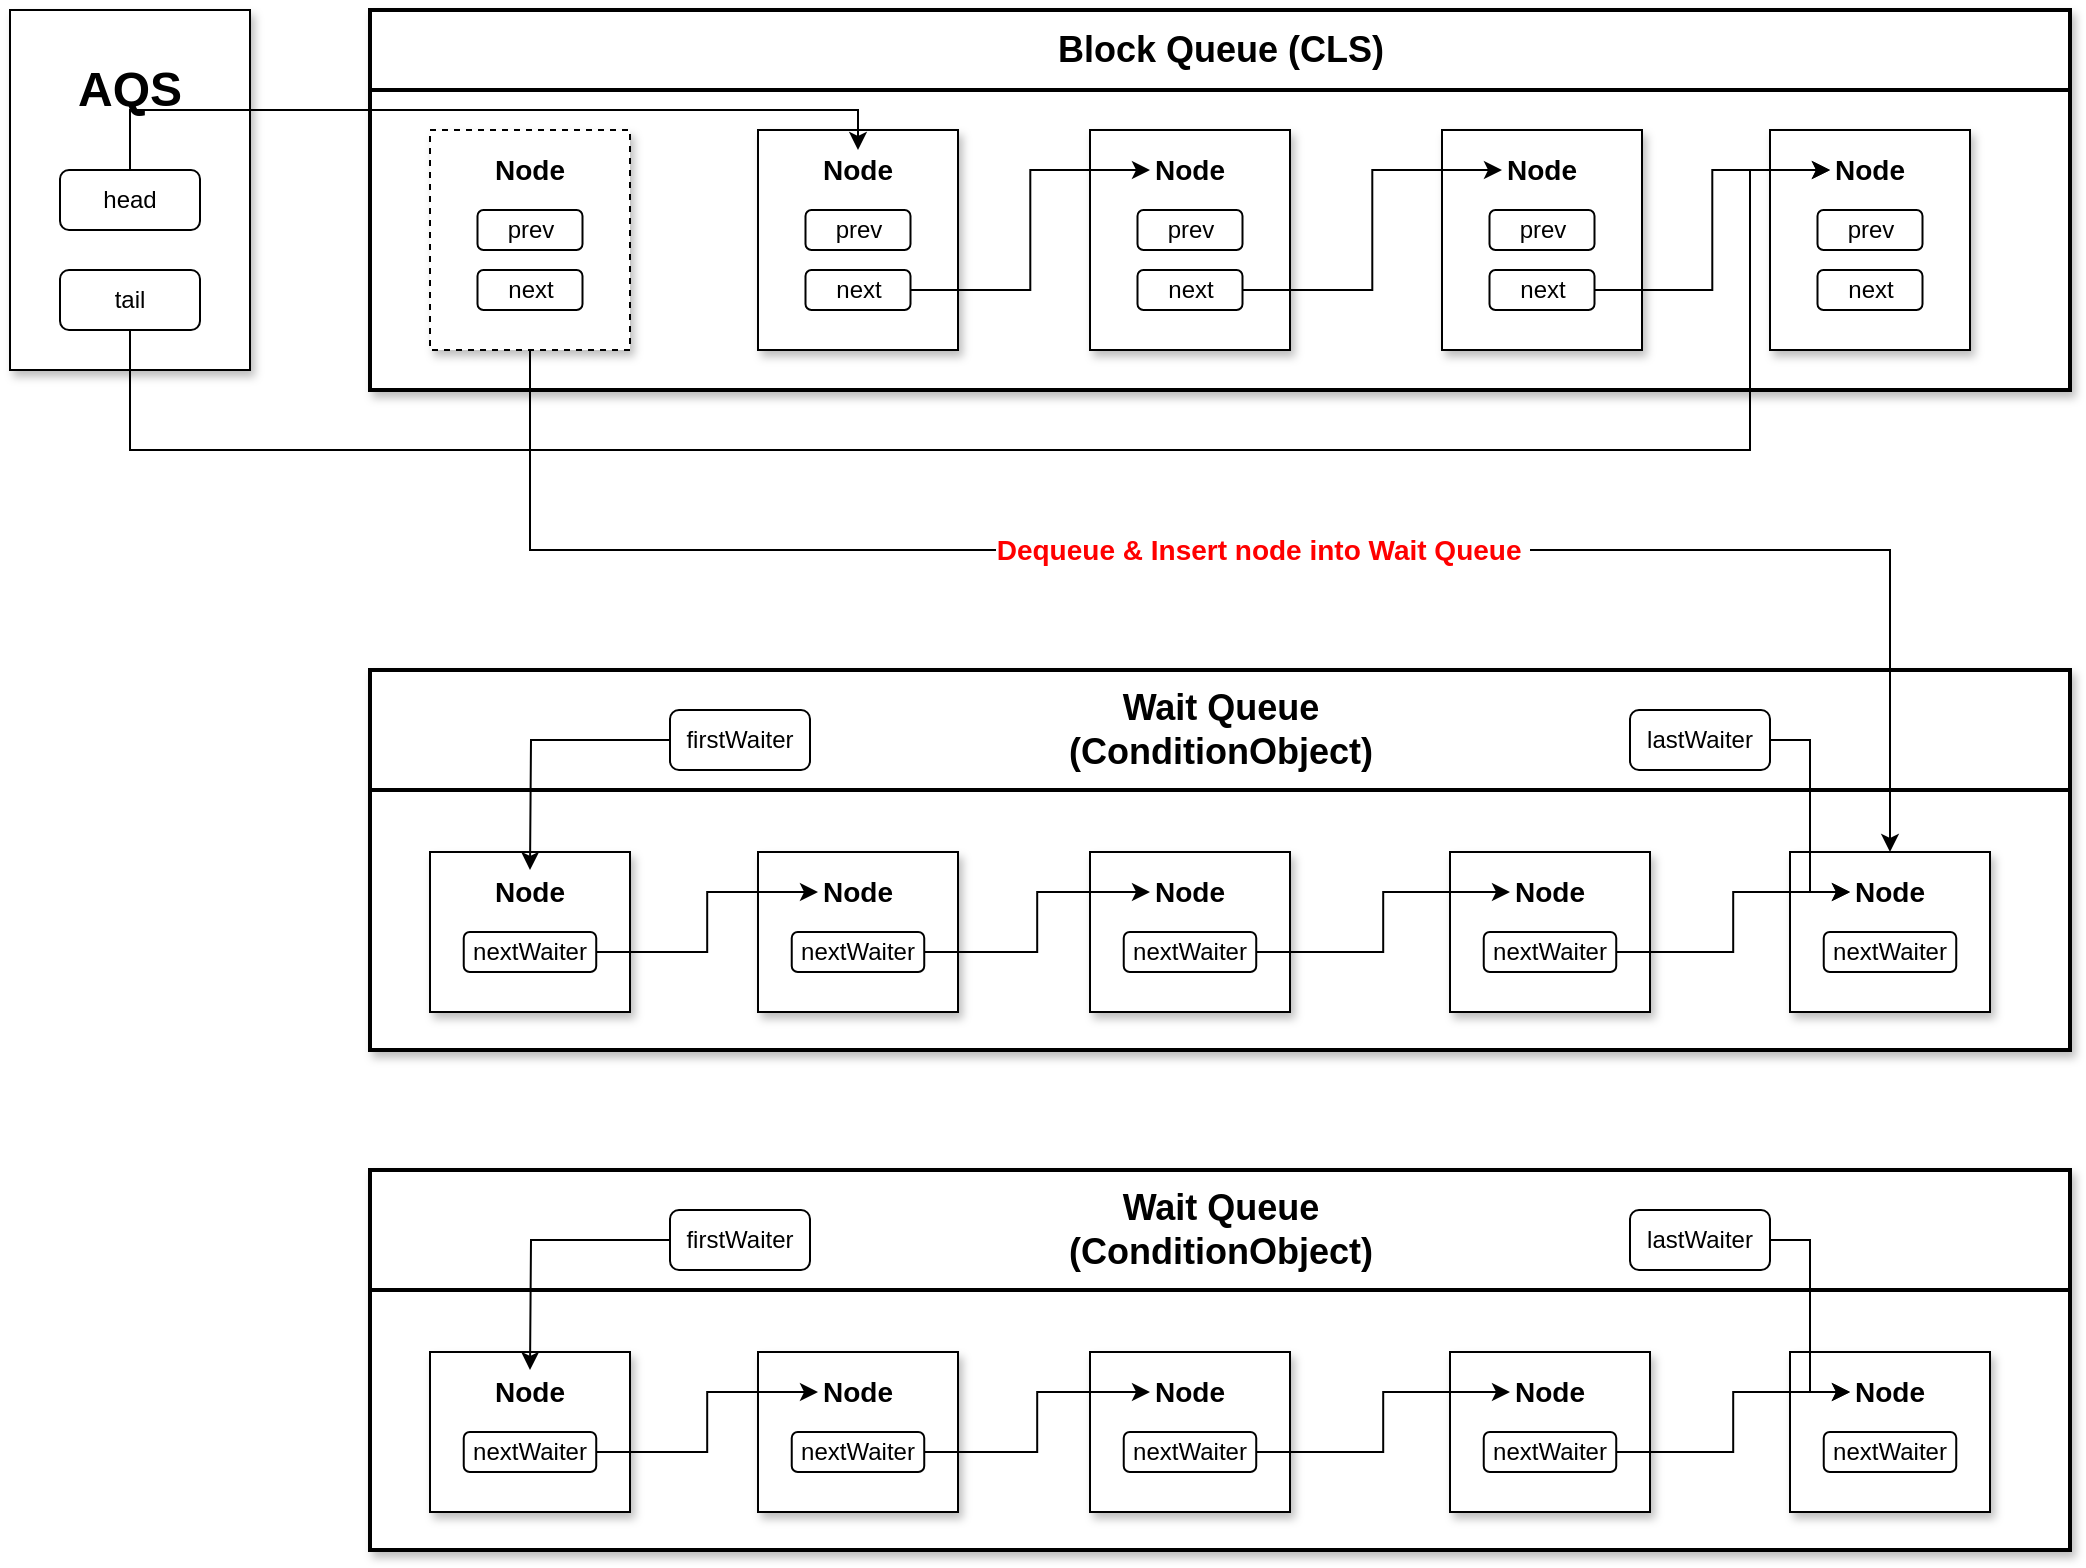 <mxfile version="14.8.1" type="device"><diagram id="TfoNZPsPgi8-B6-hbE49" name="Page-1"><mxGraphModel dx="1422" dy="762" grid="1" gridSize="10" guides="1" tooltips="1" connect="1" arrows="1" fold="1" page="1" pageScale="1" pageWidth="827" pageHeight="1169" math="0" shadow="0"><root><mxCell id="0"/><mxCell id="1" parent="0"/><mxCell id="yHr_wOjr_fx4Omt__WdU-3" value="" style="rounded=0;whiteSpace=wrap;html=1;shadow=1;" parent="1" vertex="1"><mxGeometry x="40" y="40" width="120" height="180" as="geometry"/></mxCell><mxCell id="yHr_wOjr_fx4Omt__WdU-4" value="head" style="rounded=1;whiteSpace=wrap;html=1;" parent="1" vertex="1"><mxGeometry x="65" y="120" width="70" height="30" as="geometry"/></mxCell><mxCell id="yHr_wOjr_fx4Omt__WdU-5" value="&lt;font style=&quot;font-size: 24px&quot;&gt;&lt;b&gt;AQS&lt;/b&gt;&lt;/font&gt;" style="text;html=1;strokeColor=none;fillColor=none;align=center;verticalAlign=middle;whiteSpace=wrap;rounded=0;" parent="1" vertex="1"><mxGeometry x="65" y="60" width="70" height="40" as="geometry"/></mxCell><mxCell id="yHr_wOjr_fx4Omt__WdU-6" value="tail" style="rounded=1;whiteSpace=wrap;html=1;" parent="1" vertex="1"><mxGeometry x="65" y="170" width="70" height="30" as="geometry"/></mxCell><mxCell id="yHr_wOjr_fx4Omt__WdU-19" value="&lt;b style=&quot;font-size: 18px&quot;&gt;Block Queue (CLS)&lt;/b&gt;" style="swimlane;html=1;startSize=40;fontStyle=0;collapsible=0;horizontal=1;swimlaneLine=1;strokeWidth=2;swimlaneFillColor=#ffffff;shadow=1;" parent="1" vertex="1"><mxGeometry x="220" y="40" width="850" height="190" as="geometry"/></mxCell><mxCell id="yHr_wOjr_fx4Omt__WdU-85" value="" style="group" parent="yHr_wOjr_fx4Omt__WdU-19" vertex="1" connectable="0"><mxGeometry x="194" y="60" width="100" height="110" as="geometry"/></mxCell><mxCell id="yHr_wOjr_fx4Omt__WdU-46" value="" style="rounded=0;whiteSpace=wrap;html=1;shadow=1;" parent="yHr_wOjr_fx4Omt__WdU-85" vertex="1"><mxGeometry width="100" height="110" as="geometry"/></mxCell><mxCell id="yHr_wOjr_fx4Omt__WdU-47" value="&lt;b&gt;&lt;font style=&quot;font-size: 14px&quot;&gt;Node&lt;/font&gt;&lt;/b&gt;" style="text;html=1;strokeColor=none;fillColor=none;align=center;verticalAlign=middle;whiteSpace=wrap;rounded=0;shadow=1;" parent="yHr_wOjr_fx4Omt__WdU-85" vertex="1"><mxGeometry x="30" y="10" width="40" height="20" as="geometry"/></mxCell><mxCell id="yHr_wOjr_fx4Omt__WdU-48" value="prev" style="rounded=1;whiteSpace=wrap;html=1;" parent="yHr_wOjr_fx4Omt__WdU-85" vertex="1"><mxGeometry x="23.75" y="40" width="52.5" height="20" as="geometry"/></mxCell><mxCell id="yHr_wOjr_fx4Omt__WdU-49" value="next" style="rounded=1;whiteSpace=wrap;html=1;" parent="yHr_wOjr_fx4Omt__WdU-85" vertex="1"><mxGeometry x="23.75" y="70" width="52.5" height="20" as="geometry"/></mxCell><mxCell id="yHr_wOjr_fx4Omt__WdU-86" value="" style="group" parent="yHr_wOjr_fx4Omt__WdU-19" vertex="1" connectable="0"><mxGeometry x="360" y="60" width="100" height="110" as="geometry"/></mxCell><mxCell id="yHr_wOjr_fx4Omt__WdU-50" value="" style="rounded=0;whiteSpace=wrap;html=1;shadow=1;" parent="yHr_wOjr_fx4Omt__WdU-86" vertex="1"><mxGeometry width="100" height="110" as="geometry"/></mxCell><mxCell id="yHr_wOjr_fx4Omt__WdU-51" value="&lt;b&gt;&lt;font style=&quot;font-size: 14px&quot;&gt;Node&lt;/font&gt;&lt;/b&gt;" style="text;html=1;strokeColor=none;fillColor=none;align=center;verticalAlign=middle;whiteSpace=wrap;rounded=0;shadow=1;" parent="yHr_wOjr_fx4Omt__WdU-86" vertex="1"><mxGeometry x="30" y="10" width="40" height="20" as="geometry"/></mxCell><mxCell id="yHr_wOjr_fx4Omt__WdU-52" value="prev" style="rounded=1;whiteSpace=wrap;html=1;" parent="yHr_wOjr_fx4Omt__WdU-86" vertex="1"><mxGeometry x="23.75" y="40" width="52.5" height="20" as="geometry"/></mxCell><mxCell id="yHr_wOjr_fx4Omt__WdU-53" value="next" style="rounded=1;whiteSpace=wrap;html=1;" parent="yHr_wOjr_fx4Omt__WdU-86" vertex="1"><mxGeometry x="23.75" y="70" width="52.5" height="20" as="geometry"/></mxCell><mxCell id="yHr_wOjr_fx4Omt__WdU-87" value="" style="group" parent="yHr_wOjr_fx4Omt__WdU-19" vertex="1" connectable="0"><mxGeometry x="536" y="60" width="100" height="110" as="geometry"/></mxCell><mxCell id="yHr_wOjr_fx4Omt__WdU-54" value="" style="rounded=0;whiteSpace=wrap;html=1;shadow=1;" parent="yHr_wOjr_fx4Omt__WdU-87" vertex="1"><mxGeometry width="100" height="110" as="geometry"/></mxCell><mxCell id="yHr_wOjr_fx4Omt__WdU-55" value="&lt;b&gt;&lt;font style=&quot;font-size: 14px&quot;&gt;Node&lt;/font&gt;&lt;/b&gt;" style="text;html=1;strokeColor=none;fillColor=none;align=center;verticalAlign=middle;whiteSpace=wrap;rounded=0;shadow=1;" parent="yHr_wOjr_fx4Omt__WdU-87" vertex="1"><mxGeometry x="30" y="10" width="40" height="20" as="geometry"/></mxCell><mxCell id="yHr_wOjr_fx4Omt__WdU-56" value="prev" style="rounded=1;whiteSpace=wrap;html=1;" parent="yHr_wOjr_fx4Omt__WdU-87" vertex="1"><mxGeometry x="23.75" y="40" width="52.5" height="20" as="geometry"/></mxCell><mxCell id="yHr_wOjr_fx4Omt__WdU-57" value="next" style="rounded=1;whiteSpace=wrap;html=1;" parent="yHr_wOjr_fx4Omt__WdU-87" vertex="1"><mxGeometry x="23.75" y="70" width="52.5" height="20" as="geometry"/></mxCell><mxCell id="yHr_wOjr_fx4Omt__WdU-88" value="" style="group" parent="yHr_wOjr_fx4Omt__WdU-19" vertex="1" connectable="0"><mxGeometry x="700" y="60" width="100" height="110" as="geometry"/></mxCell><mxCell id="yHr_wOjr_fx4Omt__WdU-58" value="" style="rounded=0;whiteSpace=wrap;html=1;shadow=1;" parent="yHr_wOjr_fx4Omt__WdU-88" vertex="1"><mxGeometry width="100" height="110" as="geometry"/></mxCell><mxCell id="yHr_wOjr_fx4Omt__WdU-59" value="&lt;b&gt;&lt;font style=&quot;font-size: 14px&quot;&gt;Node&lt;/font&gt;&lt;/b&gt;" style="text;html=1;strokeColor=none;fillColor=none;align=center;verticalAlign=middle;whiteSpace=wrap;rounded=0;shadow=1;" parent="yHr_wOjr_fx4Omt__WdU-88" vertex="1"><mxGeometry x="30" y="10" width="40" height="20" as="geometry"/></mxCell><mxCell id="yHr_wOjr_fx4Omt__WdU-60" value="prev" style="rounded=1;whiteSpace=wrap;html=1;" parent="yHr_wOjr_fx4Omt__WdU-88" vertex="1"><mxGeometry x="23.75" y="40" width="52.5" height="20" as="geometry"/></mxCell><mxCell id="yHr_wOjr_fx4Omt__WdU-61" value="next" style="rounded=1;whiteSpace=wrap;html=1;" parent="yHr_wOjr_fx4Omt__WdU-88" vertex="1"><mxGeometry x="23.75" y="70" width="52.5" height="20" as="geometry"/></mxCell><mxCell id="yHr_wOjr_fx4Omt__WdU-89" style="edgeStyle=orthogonalEdgeStyle;rounded=0;orthogonalLoop=1;jettySize=auto;html=1;exitX=1;exitY=0.5;exitDx=0;exitDy=0;entryX=0;entryY=0.5;entryDx=0;entryDy=0;" parent="yHr_wOjr_fx4Omt__WdU-19" source="yHr_wOjr_fx4Omt__WdU-49" target="yHr_wOjr_fx4Omt__WdU-51" edge="1"><mxGeometry relative="1" as="geometry"/></mxCell><mxCell id="yHr_wOjr_fx4Omt__WdU-90" style="edgeStyle=orthogonalEdgeStyle;rounded=0;orthogonalLoop=1;jettySize=auto;html=1;exitX=1;exitY=0.5;exitDx=0;exitDy=0;entryX=0;entryY=0.5;entryDx=0;entryDy=0;" parent="yHr_wOjr_fx4Omt__WdU-19" source="yHr_wOjr_fx4Omt__WdU-53" target="yHr_wOjr_fx4Omt__WdU-55" edge="1"><mxGeometry relative="1" as="geometry"/></mxCell><mxCell id="yHr_wOjr_fx4Omt__WdU-91" style="edgeStyle=orthogonalEdgeStyle;rounded=0;orthogonalLoop=1;jettySize=auto;html=1;exitX=1;exitY=0.5;exitDx=0;exitDy=0;entryX=0;entryY=0.5;entryDx=0;entryDy=0;" parent="yHr_wOjr_fx4Omt__WdU-19" source="yHr_wOjr_fx4Omt__WdU-57" target="yHr_wOjr_fx4Omt__WdU-59" edge="1"><mxGeometry relative="1" as="geometry"/></mxCell><mxCell id="yHr_wOjr_fx4Omt__WdU-75" style="edgeStyle=orthogonalEdgeStyle;rounded=0;orthogonalLoop=1;jettySize=auto;html=1;exitX=0.5;exitY=0;exitDx=0;exitDy=0;entryX=0.5;entryY=0;entryDx=0;entryDy=0;" parent="1" source="yHr_wOjr_fx4Omt__WdU-4" target="yHr_wOjr_fx4Omt__WdU-47" edge="1"><mxGeometry relative="1" as="geometry"><Array as="points"><mxPoint x="100" y="90"/><mxPoint x="464" y="90"/></Array></mxGeometry></mxCell><mxCell id="yHr_wOjr_fx4Omt__WdU-76" style="edgeStyle=orthogonalEdgeStyle;rounded=0;orthogonalLoop=1;jettySize=auto;html=1;exitX=0.5;exitY=1;exitDx=0;exitDy=0;entryX=0;entryY=0.5;entryDx=0;entryDy=0;" parent="1" source="yHr_wOjr_fx4Omt__WdU-6" target="yHr_wOjr_fx4Omt__WdU-59" edge="1"><mxGeometry relative="1" as="geometry"><Array as="points"><mxPoint x="100" y="260"/><mxPoint x="910" y="260"/><mxPoint x="910" y="120"/></Array></mxGeometry></mxCell><mxCell id="yHr_wOjr_fx4Omt__WdU-84" value="" style="group;dashed=1;" parent="1" vertex="1" connectable="0"><mxGeometry x="250" y="100" width="100" height="110" as="geometry"/></mxCell><mxCell id="yHr_wOjr_fx4Omt__WdU-42" value="" style="rounded=0;whiteSpace=wrap;html=1;shadow=1;dashed=1;" parent="yHr_wOjr_fx4Omt__WdU-84" vertex="1"><mxGeometry width="100" height="110" as="geometry"/></mxCell><mxCell id="yHr_wOjr_fx4Omt__WdU-43" value="&lt;b&gt;&lt;font style=&quot;font-size: 14px&quot;&gt;Node&lt;/font&gt;&lt;/b&gt;" style="text;html=1;strokeColor=none;fillColor=none;align=center;verticalAlign=middle;whiteSpace=wrap;rounded=0;shadow=1;" parent="yHr_wOjr_fx4Omt__WdU-84" vertex="1"><mxGeometry x="30" y="10" width="40" height="20" as="geometry"/></mxCell><mxCell id="yHr_wOjr_fx4Omt__WdU-44" value="prev" style="rounded=1;whiteSpace=wrap;html=1;" parent="yHr_wOjr_fx4Omt__WdU-84" vertex="1"><mxGeometry x="23.75" y="40" width="52.5" height="20" as="geometry"/></mxCell><mxCell id="yHr_wOjr_fx4Omt__WdU-45" value="next" style="rounded=1;whiteSpace=wrap;html=1;" parent="yHr_wOjr_fx4Omt__WdU-84" vertex="1"><mxGeometry x="23.75" y="70" width="52.5" height="20" as="geometry"/></mxCell><mxCell id="tVauGMnHJJaf4ymfqTDO-26" value="" style="group" vertex="1" connectable="0" parent="1"><mxGeometry x="220" y="370" width="850" height="190" as="geometry"/></mxCell><mxCell id="yHr_wOjr_fx4Omt__WdU-94" value="&lt;b style=&quot;font-size: 18px&quot;&gt;Wait Queue&lt;br&gt;(ConditionObject)&lt;/b&gt;" style="swimlane;html=1;startSize=60;fontStyle=0;collapsible=0;horizontal=1;swimlaneLine=1;strokeWidth=2;swimlaneFillColor=#ffffff;shadow=1;" parent="tVauGMnHJJaf4ymfqTDO-26" vertex="1"><mxGeometry width="850" height="190" as="geometry"/></mxCell><mxCell id="yHr_wOjr_fx4Omt__WdU-129" value="" style="group" parent="yHr_wOjr_fx4Omt__WdU-94" vertex="1" connectable="0"><mxGeometry x="194" y="91" width="100" height="80" as="geometry"/></mxCell><mxCell id="yHr_wOjr_fx4Omt__WdU-130" value="" style="rounded=0;whiteSpace=wrap;html=1;shadow=1;container=0;" parent="yHr_wOjr_fx4Omt__WdU-129" vertex="1"><mxGeometry width="100" height="80" as="geometry"/></mxCell><mxCell id="yHr_wOjr_fx4Omt__WdU-131" value="&lt;b&gt;&lt;font style=&quot;font-size: 14px&quot;&gt;Node&lt;/font&gt;&lt;/b&gt;" style="text;html=1;strokeColor=none;fillColor=none;align=center;verticalAlign=middle;whiteSpace=wrap;rounded=0;shadow=1;container=0;" parent="yHr_wOjr_fx4Omt__WdU-129" vertex="1"><mxGeometry x="30" y="10" width="40" height="20" as="geometry"/></mxCell><mxCell id="yHr_wOjr_fx4Omt__WdU-132" value="nextWaiter" style="rounded=1;whiteSpace=wrap;html=1;container=0;" parent="yHr_wOjr_fx4Omt__WdU-129" vertex="1"><mxGeometry x="16.87" y="40" width="66.25" height="20" as="geometry"/></mxCell><mxCell id="yHr_wOjr_fx4Omt__WdU-133" value="" style="group" parent="yHr_wOjr_fx4Omt__WdU-94" vertex="1" connectable="0"><mxGeometry x="360" y="91" width="100" height="80" as="geometry"/></mxCell><mxCell id="yHr_wOjr_fx4Omt__WdU-134" value="" style="rounded=0;whiteSpace=wrap;html=1;shadow=1;container=0;" parent="yHr_wOjr_fx4Omt__WdU-133" vertex="1"><mxGeometry width="100" height="80" as="geometry"/></mxCell><mxCell id="yHr_wOjr_fx4Omt__WdU-135" value="&lt;b&gt;&lt;font style=&quot;font-size: 14px&quot;&gt;Node&lt;/font&gt;&lt;/b&gt;" style="text;html=1;strokeColor=none;fillColor=none;align=center;verticalAlign=middle;whiteSpace=wrap;rounded=0;shadow=1;container=0;" parent="yHr_wOjr_fx4Omt__WdU-133" vertex="1"><mxGeometry x="30" y="10" width="40" height="20" as="geometry"/></mxCell><mxCell id="yHr_wOjr_fx4Omt__WdU-136" value="nextWaiter" style="rounded=1;whiteSpace=wrap;html=1;container=0;" parent="yHr_wOjr_fx4Omt__WdU-133" vertex="1"><mxGeometry x="16.87" y="40" width="66.25" height="20" as="geometry"/></mxCell><mxCell id="yHr_wOjr_fx4Omt__WdU-137" value="" style="group" parent="yHr_wOjr_fx4Omt__WdU-94" vertex="1" connectable="0"><mxGeometry x="540" y="91" width="100" height="80" as="geometry"/></mxCell><mxCell id="yHr_wOjr_fx4Omt__WdU-138" value="" style="rounded=0;whiteSpace=wrap;html=1;shadow=1;container=0;" parent="yHr_wOjr_fx4Omt__WdU-137" vertex="1"><mxGeometry width="100" height="80" as="geometry"/></mxCell><mxCell id="yHr_wOjr_fx4Omt__WdU-139" value="&lt;b&gt;&lt;font style=&quot;font-size: 14px&quot;&gt;Node&lt;/font&gt;&lt;/b&gt;" style="text;html=1;strokeColor=none;fillColor=none;align=center;verticalAlign=middle;whiteSpace=wrap;rounded=0;shadow=1;container=0;" parent="yHr_wOjr_fx4Omt__WdU-137" vertex="1"><mxGeometry x="30" y="10" width="40" height="20" as="geometry"/></mxCell><mxCell id="yHr_wOjr_fx4Omt__WdU-140" value="nextWaiter" style="rounded=1;whiteSpace=wrap;html=1;container=0;" parent="yHr_wOjr_fx4Omt__WdU-137" vertex="1"><mxGeometry x="16.87" y="40" width="66.25" height="20" as="geometry"/></mxCell><mxCell id="yHr_wOjr_fx4Omt__WdU-141" value="" style="group" parent="yHr_wOjr_fx4Omt__WdU-94" vertex="1" connectable="0"><mxGeometry x="710" y="91" width="100" height="80" as="geometry"/></mxCell><mxCell id="yHr_wOjr_fx4Omt__WdU-142" value="" style="rounded=0;whiteSpace=wrap;html=1;shadow=1;container=0;" parent="yHr_wOjr_fx4Omt__WdU-141" vertex="1"><mxGeometry width="100" height="80" as="geometry"/></mxCell><mxCell id="yHr_wOjr_fx4Omt__WdU-143" value="&lt;b&gt;&lt;font style=&quot;font-size: 14px&quot;&gt;Node&lt;/font&gt;&lt;/b&gt;" style="text;html=1;strokeColor=none;fillColor=none;align=center;verticalAlign=middle;whiteSpace=wrap;rounded=0;shadow=1;container=0;" parent="yHr_wOjr_fx4Omt__WdU-141" vertex="1"><mxGeometry x="30" y="10" width="40" height="20" as="geometry"/></mxCell><mxCell id="yHr_wOjr_fx4Omt__WdU-144" value="nextWaiter" style="rounded=1;whiteSpace=wrap;html=1;container=0;" parent="yHr_wOjr_fx4Omt__WdU-141" vertex="1"><mxGeometry x="16.87" y="40" width="66.25" height="20" as="geometry"/></mxCell><mxCell id="yHr_wOjr_fx4Omt__WdU-150" value="firstWaiter" style="rounded=1;whiteSpace=wrap;html=1;" parent="yHr_wOjr_fx4Omt__WdU-94" vertex="1"><mxGeometry x="150" y="20" width="70" height="30" as="geometry"/></mxCell><mxCell id="tVauGMnHJJaf4ymfqTDO-2" style="edgeStyle=orthogonalEdgeStyle;rounded=0;orthogonalLoop=1;jettySize=auto;html=1;exitX=1;exitY=0.5;exitDx=0;exitDy=0;entryX=0;entryY=0.5;entryDx=0;entryDy=0;" edge="1" parent="yHr_wOjr_fx4Omt__WdU-94" source="yHr_wOjr_fx4Omt__WdU-151" target="yHr_wOjr_fx4Omt__WdU-143"><mxGeometry relative="1" as="geometry"/></mxCell><mxCell id="yHr_wOjr_fx4Omt__WdU-151" value="lastWaiter" style="rounded=1;whiteSpace=wrap;html=1;" parent="yHr_wOjr_fx4Omt__WdU-94" vertex="1"><mxGeometry x="630" y="20" width="70" height="30" as="geometry"/></mxCell><mxCell id="yHr_wOjr_fx4Omt__WdU-154" style="edgeStyle=orthogonalEdgeStyle;rounded=0;orthogonalLoop=1;jettySize=auto;html=1;entryX=0;entryY=0.5;entryDx=0;entryDy=0;" parent="yHr_wOjr_fx4Omt__WdU-94" source="yHr_wOjr_fx4Omt__WdU-132" target="yHr_wOjr_fx4Omt__WdU-135" edge="1"><mxGeometry relative="1" as="geometry"/></mxCell><mxCell id="yHr_wOjr_fx4Omt__WdU-155" style="edgeStyle=orthogonalEdgeStyle;rounded=0;orthogonalLoop=1;jettySize=auto;html=1;exitX=1;exitY=0.5;exitDx=0;exitDy=0;entryX=0;entryY=0.5;entryDx=0;entryDy=0;" parent="yHr_wOjr_fx4Omt__WdU-94" source="yHr_wOjr_fx4Omt__WdU-136" target="yHr_wOjr_fx4Omt__WdU-139" edge="1"><mxGeometry relative="1" as="geometry"/></mxCell><mxCell id="yHr_wOjr_fx4Omt__WdU-156" style="edgeStyle=orthogonalEdgeStyle;rounded=0;orthogonalLoop=1;jettySize=auto;html=1;exitX=1;exitY=0.5;exitDx=0;exitDy=0;entryX=0;entryY=0.5;entryDx=0;entryDy=0;" parent="yHr_wOjr_fx4Omt__WdU-94" source="yHr_wOjr_fx4Omt__WdU-140" target="yHr_wOjr_fx4Omt__WdU-143" edge="1"><mxGeometry relative="1" as="geometry"/></mxCell><mxCell id="yHr_wOjr_fx4Omt__WdU-125" value="" style="group" parent="tVauGMnHJJaf4ymfqTDO-26" vertex="1" connectable="0"><mxGeometry x="30" y="91" width="100" height="80" as="geometry"/></mxCell><mxCell id="yHr_wOjr_fx4Omt__WdU-126" value="" style="rounded=0;whiteSpace=wrap;html=1;shadow=1;container=0;" parent="yHr_wOjr_fx4Omt__WdU-125" vertex="1"><mxGeometry width="100" height="80" as="geometry"/></mxCell><mxCell id="yHr_wOjr_fx4Omt__WdU-127" value="&lt;b&gt;&lt;font style=&quot;font-size: 14px&quot;&gt;Node&lt;/font&gt;&lt;/b&gt;" style="text;html=1;strokeColor=none;fillColor=none;align=center;verticalAlign=middle;whiteSpace=wrap;rounded=0;shadow=1;container=0;" parent="yHr_wOjr_fx4Omt__WdU-125" vertex="1"><mxGeometry x="30" y="10" width="40" height="20" as="geometry"/></mxCell><mxCell id="yHr_wOjr_fx4Omt__WdU-128" value="nextWaiter" style="rounded=1;whiteSpace=wrap;html=1;container=0;" parent="yHr_wOjr_fx4Omt__WdU-125" vertex="1"><mxGeometry x="16.87" y="40" width="66.25" height="20" as="geometry"/></mxCell><mxCell id="yHr_wOjr_fx4Omt__WdU-153" style="edgeStyle=orthogonalEdgeStyle;rounded=0;orthogonalLoop=1;jettySize=auto;html=1;exitX=1;exitY=0.5;exitDx=0;exitDy=0;entryX=0;entryY=0.5;entryDx=0;entryDy=0;" parent="tVauGMnHJJaf4ymfqTDO-26" source="yHr_wOjr_fx4Omt__WdU-128" target="yHr_wOjr_fx4Omt__WdU-131" edge="1"><mxGeometry relative="1" as="geometry"/></mxCell><mxCell id="tVauGMnHJJaf4ymfqTDO-1" style="edgeStyle=orthogonalEdgeStyle;rounded=0;orthogonalLoop=1;jettySize=auto;html=1;" edge="1" parent="tVauGMnHJJaf4ymfqTDO-26" source="yHr_wOjr_fx4Omt__WdU-150"><mxGeometry relative="1" as="geometry"><mxPoint x="80" y="100" as="targetPoint"/></mxGeometry></mxCell><mxCell id="yHr_wOjr_fx4Omt__WdU-145" value="&lt;font style=&quot;font-size: 14px&quot; color=&quot;#ff0000&quot;&gt;&lt;b&gt;Dequeue &amp;amp; Insert node into Wait Queue&amp;nbsp;&lt;/b&gt;&lt;/font&gt;" style="edgeStyle=orthogonalEdgeStyle;rounded=0;orthogonalLoop=1;jettySize=auto;html=1;exitX=0.5;exitY=1;exitDx=0;exitDy=0;entryX=0.5;entryY=0;entryDx=0;entryDy=0;" parent="1" source="yHr_wOjr_fx4Omt__WdU-42" target="yHr_wOjr_fx4Omt__WdU-142" edge="1"><mxGeometry relative="1" as="geometry"><mxPoint x="1020" y="340" as="targetPoint"/><Array as="points"><mxPoint x="300" y="310"/><mxPoint x="980" y="310"/></Array></mxGeometry></mxCell><mxCell id="tVauGMnHJJaf4ymfqTDO-50" value="" style="group" vertex="1" connectable="0" parent="1"><mxGeometry x="220" y="620" width="850" height="190" as="geometry"/></mxCell><mxCell id="tVauGMnHJJaf4ymfqTDO-51" value="&lt;b style=&quot;font-size: 18px&quot;&gt;Wait Queue&lt;br&gt;(ConditionObject)&lt;/b&gt;" style="swimlane;html=1;startSize=60;fontStyle=0;collapsible=0;horizontal=1;swimlaneLine=1;strokeWidth=2;swimlaneFillColor=#ffffff;shadow=1;" vertex="1" parent="tVauGMnHJJaf4ymfqTDO-50"><mxGeometry width="850" height="190" as="geometry"/></mxCell><mxCell id="tVauGMnHJJaf4ymfqTDO-52" value="" style="group" vertex="1" connectable="0" parent="tVauGMnHJJaf4ymfqTDO-51"><mxGeometry x="194" y="91" width="100" height="80" as="geometry"/></mxCell><mxCell id="tVauGMnHJJaf4ymfqTDO-53" value="" style="rounded=0;whiteSpace=wrap;html=1;shadow=1;container=0;" vertex="1" parent="tVauGMnHJJaf4ymfqTDO-52"><mxGeometry width="100" height="80" as="geometry"/></mxCell><mxCell id="tVauGMnHJJaf4ymfqTDO-54" value="&lt;b&gt;&lt;font style=&quot;font-size: 14px&quot;&gt;Node&lt;/font&gt;&lt;/b&gt;" style="text;html=1;strokeColor=none;fillColor=none;align=center;verticalAlign=middle;whiteSpace=wrap;rounded=0;shadow=1;container=0;" vertex="1" parent="tVauGMnHJJaf4ymfqTDO-52"><mxGeometry x="30" y="10" width="40" height="20" as="geometry"/></mxCell><mxCell id="tVauGMnHJJaf4ymfqTDO-55" value="nextWaiter" style="rounded=1;whiteSpace=wrap;html=1;container=0;" vertex="1" parent="tVauGMnHJJaf4ymfqTDO-52"><mxGeometry x="16.87" y="40" width="66.25" height="20" as="geometry"/></mxCell><mxCell id="tVauGMnHJJaf4ymfqTDO-56" value="" style="group" vertex="1" connectable="0" parent="tVauGMnHJJaf4ymfqTDO-51"><mxGeometry x="360" y="91" width="100" height="80" as="geometry"/></mxCell><mxCell id="tVauGMnHJJaf4ymfqTDO-57" value="" style="rounded=0;whiteSpace=wrap;html=1;shadow=1;container=0;" vertex="1" parent="tVauGMnHJJaf4ymfqTDO-56"><mxGeometry width="100" height="80" as="geometry"/></mxCell><mxCell id="tVauGMnHJJaf4ymfqTDO-58" value="&lt;b&gt;&lt;font style=&quot;font-size: 14px&quot;&gt;Node&lt;/font&gt;&lt;/b&gt;" style="text;html=1;strokeColor=none;fillColor=none;align=center;verticalAlign=middle;whiteSpace=wrap;rounded=0;shadow=1;container=0;" vertex="1" parent="tVauGMnHJJaf4ymfqTDO-56"><mxGeometry x="30" y="10" width="40" height="20" as="geometry"/></mxCell><mxCell id="tVauGMnHJJaf4ymfqTDO-59" value="nextWaiter" style="rounded=1;whiteSpace=wrap;html=1;container=0;" vertex="1" parent="tVauGMnHJJaf4ymfqTDO-56"><mxGeometry x="16.87" y="40" width="66.25" height="20" as="geometry"/></mxCell><mxCell id="tVauGMnHJJaf4ymfqTDO-60" value="" style="group" vertex="1" connectable="0" parent="tVauGMnHJJaf4ymfqTDO-51"><mxGeometry x="540" y="91" width="100" height="80" as="geometry"/></mxCell><mxCell id="tVauGMnHJJaf4ymfqTDO-61" value="" style="rounded=0;whiteSpace=wrap;html=1;shadow=1;container=0;" vertex="1" parent="tVauGMnHJJaf4ymfqTDO-60"><mxGeometry width="100" height="80" as="geometry"/></mxCell><mxCell id="tVauGMnHJJaf4ymfqTDO-62" value="&lt;b&gt;&lt;font style=&quot;font-size: 14px&quot;&gt;Node&lt;/font&gt;&lt;/b&gt;" style="text;html=1;strokeColor=none;fillColor=none;align=center;verticalAlign=middle;whiteSpace=wrap;rounded=0;shadow=1;container=0;" vertex="1" parent="tVauGMnHJJaf4ymfqTDO-60"><mxGeometry x="30" y="10" width="40" height="20" as="geometry"/></mxCell><mxCell id="tVauGMnHJJaf4ymfqTDO-63" value="nextWaiter" style="rounded=1;whiteSpace=wrap;html=1;container=0;" vertex="1" parent="tVauGMnHJJaf4ymfqTDO-60"><mxGeometry x="16.87" y="40" width="66.25" height="20" as="geometry"/></mxCell><mxCell id="tVauGMnHJJaf4ymfqTDO-64" value="" style="group" vertex="1" connectable="0" parent="tVauGMnHJJaf4ymfqTDO-51"><mxGeometry x="710" y="91" width="100" height="80" as="geometry"/></mxCell><mxCell id="tVauGMnHJJaf4ymfqTDO-65" value="" style="rounded=0;whiteSpace=wrap;html=1;shadow=1;container=0;" vertex="1" parent="tVauGMnHJJaf4ymfqTDO-64"><mxGeometry width="100" height="80" as="geometry"/></mxCell><mxCell id="tVauGMnHJJaf4ymfqTDO-66" value="&lt;b&gt;&lt;font style=&quot;font-size: 14px&quot;&gt;Node&lt;/font&gt;&lt;/b&gt;" style="text;html=1;strokeColor=none;fillColor=none;align=center;verticalAlign=middle;whiteSpace=wrap;rounded=0;shadow=1;container=0;" vertex="1" parent="tVauGMnHJJaf4ymfqTDO-64"><mxGeometry x="30" y="10" width="40" height="20" as="geometry"/></mxCell><mxCell id="tVauGMnHJJaf4ymfqTDO-67" value="nextWaiter" style="rounded=1;whiteSpace=wrap;html=1;container=0;" vertex="1" parent="tVauGMnHJJaf4ymfqTDO-64"><mxGeometry x="16.87" y="40" width="66.25" height="20" as="geometry"/></mxCell><mxCell id="tVauGMnHJJaf4ymfqTDO-68" value="firstWaiter" style="rounded=1;whiteSpace=wrap;html=1;" vertex="1" parent="tVauGMnHJJaf4ymfqTDO-51"><mxGeometry x="150" y="20" width="70" height="30" as="geometry"/></mxCell><mxCell id="tVauGMnHJJaf4ymfqTDO-69" style="edgeStyle=orthogonalEdgeStyle;rounded=0;orthogonalLoop=1;jettySize=auto;html=1;exitX=1;exitY=0.5;exitDx=0;exitDy=0;entryX=0;entryY=0.5;entryDx=0;entryDy=0;" edge="1" parent="tVauGMnHJJaf4ymfqTDO-51" source="tVauGMnHJJaf4ymfqTDO-70" target="tVauGMnHJJaf4ymfqTDO-66"><mxGeometry relative="1" as="geometry"/></mxCell><mxCell id="tVauGMnHJJaf4ymfqTDO-70" value="lastWaiter" style="rounded=1;whiteSpace=wrap;html=1;" vertex="1" parent="tVauGMnHJJaf4ymfqTDO-51"><mxGeometry x="630" y="20" width="70" height="30" as="geometry"/></mxCell><mxCell id="tVauGMnHJJaf4ymfqTDO-71" style="edgeStyle=orthogonalEdgeStyle;rounded=0;orthogonalLoop=1;jettySize=auto;html=1;entryX=0;entryY=0.5;entryDx=0;entryDy=0;" edge="1" parent="tVauGMnHJJaf4ymfqTDO-51" source="tVauGMnHJJaf4ymfqTDO-55" target="tVauGMnHJJaf4ymfqTDO-58"><mxGeometry relative="1" as="geometry"/></mxCell><mxCell id="tVauGMnHJJaf4ymfqTDO-72" style="edgeStyle=orthogonalEdgeStyle;rounded=0;orthogonalLoop=1;jettySize=auto;html=1;exitX=1;exitY=0.5;exitDx=0;exitDy=0;entryX=0;entryY=0.5;entryDx=0;entryDy=0;" edge="1" parent="tVauGMnHJJaf4ymfqTDO-51" source="tVauGMnHJJaf4ymfqTDO-59" target="tVauGMnHJJaf4ymfqTDO-62"><mxGeometry relative="1" as="geometry"/></mxCell><mxCell id="tVauGMnHJJaf4ymfqTDO-73" style="edgeStyle=orthogonalEdgeStyle;rounded=0;orthogonalLoop=1;jettySize=auto;html=1;exitX=1;exitY=0.5;exitDx=0;exitDy=0;entryX=0;entryY=0.5;entryDx=0;entryDy=0;" edge="1" parent="tVauGMnHJJaf4ymfqTDO-51" source="tVauGMnHJJaf4ymfqTDO-63" target="tVauGMnHJJaf4ymfqTDO-66"><mxGeometry relative="1" as="geometry"/></mxCell><mxCell id="tVauGMnHJJaf4ymfqTDO-74" value="" style="group" vertex="1" connectable="0" parent="tVauGMnHJJaf4ymfqTDO-50"><mxGeometry x="30" y="91" width="100" height="80" as="geometry"/></mxCell><mxCell id="tVauGMnHJJaf4ymfqTDO-75" value="" style="rounded=0;whiteSpace=wrap;html=1;shadow=1;container=0;" vertex="1" parent="tVauGMnHJJaf4ymfqTDO-74"><mxGeometry width="100" height="80" as="geometry"/></mxCell><mxCell id="tVauGMnHJJaf4ymfqTDO-76" value="&lt;b&gt;&lt;font style=&quot;font-size: 14px&quot;&gt;Node&lt;/font&gt;&lt;/b&gt;" style="text;html=1;strokeColor=none;fillColor=none;align=center;verticalAlign=middle;whiteSpace=wrap;rounded=0;shadow=1;container=0;" vertex="1" parent="tVauGMnHJJaf4ymfqTDO-74"><mxGeometry x="30" y="10" width="40" height="20" as="geometry"/></mxCell><mxCell id="tVauGMnHJJaf4ymfqTDO-77" value="nextWaiter" style="rounded=1;whiteSpace=wrap;html=1;container=0;" vertex="1" parent="tVauGMnHJJaf4ymfqTDO-74"><mxGeometry x="16.87" y="40" width="66.25" height="20" as="geometry"/></mxCell><mxCell id="tVauGMnHJJaf4ymfqTDO-78" style="edgeStyle=orthogonalEdgeStyle;rounded=0;orthogonalLoop=1;jettySize=auto;html=1;exitX=1;exitY=0.5;exitDx=0;exitDy=0;entryX=0;entryY=0.5;entryDx=0;entryDy=0;" edge="1" parent="tVauGMnHJJaf4ymfqTDO-50" source="tVauGMnHJJaf4ymfqTDO-77" target="tVauGMnHJJaf4ymfqTDO-54"><mxGeometry relative="1" as="geometry"/></mxCell><mxCell id="tVauGMnHJJaf4ymfqTDO-79" style="edgeStyle=orthogonalEdgeStyle;rounded=0;orthogonalLoop=1;jettySize=auto;html=1;" edge="1" parent="tVauGMnHJJaf4ymfqTDO-50" source="tVauGMnHJJaf4ymfqTDO-68"><mxGeometry relative="1" as="geometry"><mxPoint x="80" y="100" as="targetPoint"/></mxGeometry></mxCell></root></mxGraphModel></diagram></mxfile>